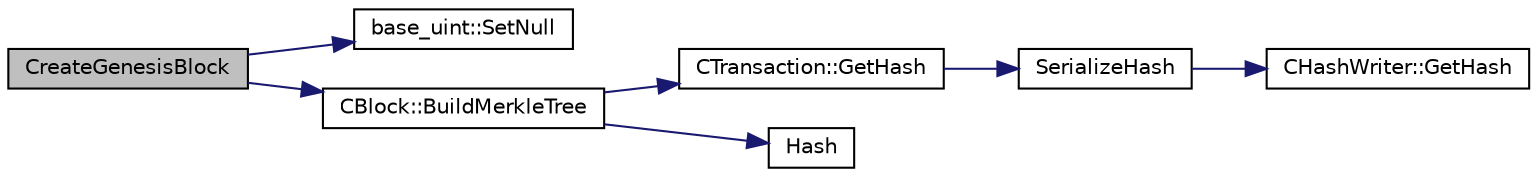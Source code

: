 digraph "CreateGenesisBlock"
{
  edge [fontname="Helvetica",fontsize="10",labelfontname="Helvetica",labelfontsize="10"];
  node [fontname="Helvetica",fontsize="10",shape=record];
  rankdir="LR";
  Node4 [label="CreateGenesisBlock",height=0.2,width=0.4,color="black", fillcolor="grey75", style="filled", fontcolor="black"];
  Node4 -> Node5 [color="midnightblue",fontsize="10",style="solid",fontname="Helvetica"];
  Node5 [label="base_uint::SetNull",height=0.2,width=0.4,color="black", fillcolor="white", style="filled",URL="$da/df7/classbase__uint.html#ab7f832a0d48a7da00296497c820ae775"];
  Node4 -> Node6 [color="midnightblue",fontsize="10",style="solid",fontname="Helvetica"];
  Node6 [label="CBlock::BuildMerkleTree",height=0.2,width=0.4,color="black", fillcolor="white", style="filled",URL="$d3/d51/class_c_block.html#ad943ecec57cdf564937eee7becaecb88"];
  Node6 -> Node7 [color="midnightblue",fontsize="10",style="solid",fontname="Helvetica"];
  Node7 [label="CTransaction::GetHash",height=0.2,width=0.4,color="black", fillcolor="white", style="filled",URL="$df/d43/class_c_transaction.html#a0b46d80e82ca324e82c2ce3fc1492bfa"];
  Node7 -> Node8 [color="midnightblue",fontsize="10",style="solid",fontname="Helvetica"];
  Node8 [label="SerializeHash",height=0.2,width=0.4,color="black", fillcolor="white", style="filled",URL="$db/dfb/hash_8h.html#a6de694e43f17c62025c6883965b65e63"];
  Node8 -> Node9 [color="midnightblue",fontsize="10",style="solid",fontname="Helvetica"];
  Node9 [label="CHashWriter::GetHash",height=0.2,width=0.4,color="black", fillcolor="white", style="filled",URL="$d2/def/class_c_hash_writer.html#ae94a937211502eabf19477630090093a"];
  Node6 -> Node10 [color="midnightblue",fontsize="10",style="solid",fontname="Helvetica"];
  Node10 [label="Hash",height=0.2,width=0.4,color="black", fillcolor="white", style="filled",URL="$db/dfb/hash_8h.html#ab3f6c437460137530d86e09c2c102e99"];
}

